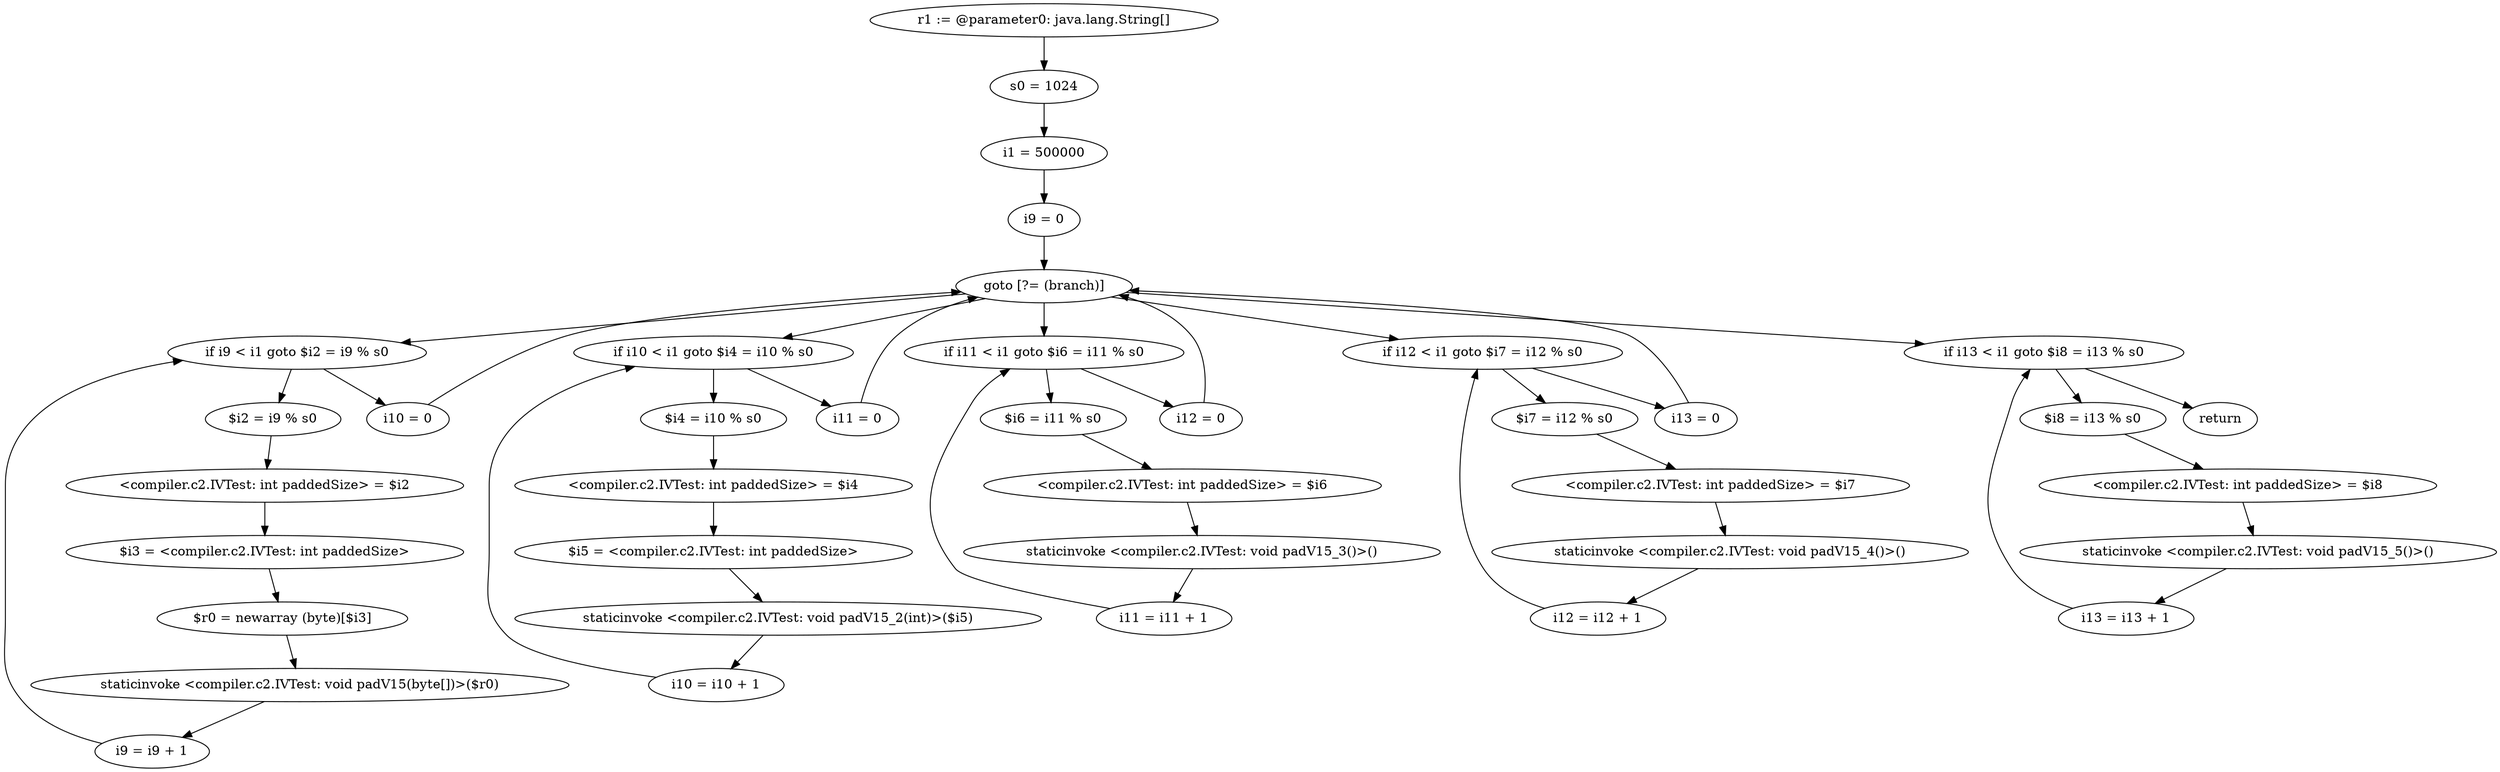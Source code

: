 digraph "unitGraph" {
    "r1 := @parameter0: java.lang.String[]"
    "s0 = 1024"
    "i1 = 500000"
    "i9 = 0"
    "goto [?= (branch)]"
    "$i2 = i9 % s0"
    "<compiler.c2.IVTest: int paddedSize> = $i2"
    "$i3 = <compiler.c2.IVTest: int paddedSize>"
    "$r0 = newarray (byte)[$i3]"
    "staticinvoke <compiler.c2.IVTest: void padV15(byte[])>($r0)"
    "i9 = i9 + 1"
    "if i9 < i1 goto $i2 = i9 % s0"
    "i10 = 0"
    "$i4 = i10 % s0"
    "<compiler.c2.IVTest: int paddedSize> = $i4"
    "$i5 = <compiler.c2.IVTest: int paddedSize>"
    "staticinvoke <compiler.c2.IVTest: void padV15_2(int)>($i5)"
    "i10 = i10 + 1"
    "if i10 < i1 goto $i4 = i10 % s0"
    "i11 = 0"
    "$i6 = i11 % s0"
    "<compiler.c2.IVTest: int paddedSize> = $i6"
    "staticinvoke <compiler.c2.IVTest: void padV15_3()>()"
    "i11 = i11 + 1"
    "if i11 < i1 goto $i6 = i11 % s0"
    "i12 = 0"
    "$i7 = i12 % s0"
    "<compiler.c2.IVTest: int paddedSize> = $i7"
    "staticinvoke <compiler.c2.IVTest: void padV15_4()>()"
    "i12 = i12 + 1"
    "if i12 < i1 goto $i7 = i12 % s0"
    "i13 = 0"
    "$i8 = i13 % s0"
    "<compiler.c2.IVTest: int paddedSize> = $i8"
    "staticinvoke <compiler.c2.IVTest: void padV15_5()>()"
    "i13 = i13 + 1"
    "if i13 < i1 goto $i8 = i13 % s0"
    "return"
    "r1 := @parameter0: java.lang.String[]"->"s0 = 1024";
    "s0 = 1024"->"i1 = 500000";
    "i1 = 500000"->"i9 = 0";
    "i9 = 0"->"goto [?= (branch)]";
    "goto [?= (branch)]"->"if i9 < i1 goto $i2 = i9 % s0";
    "$i2 = i9 % s0"->"<compiler.c2.IVTest: int paddedSize> = $i2";
    "<compiler.c2.IVTest: int paddedSize> = $i2"->"$i3 = <compiler.c2.IVTest: int paddedSize>";
    "$i3 = <compiler.c2.IVTest: int paddedSize>"->"$r0 = newarray (byte)[$i3]";
    "$r0 = newarray (byte)[$i3]"->"staticinvoke <compiler.c2.IVTest: void padV15(byte[])>($r0)";
    "staticinvoke <compiler.c2.IVTest: void padV15(byte[])>($r0)"->"i9 = i9 + 1";
    "i9 = i9 + 1"->"if i9 < i1 goto $i2 = i9 % s0";
    "if i9 < i1 goto $i2 = i9 % s0"->"i10 = 0";
    "if i9 < i1 goto $i2 = i9 % s0"->"$i2 = i9 % s0";
    "i10 = 0"->"goto [?= (branch)]";
    "goto [?= (branch)]"->"if i10 < i1 goto $i4 = i10 % s0";
    "$i4 = i10 % s0"->"<compiler.c2.IVTest: int paddedSize> = $i4";
    "<compiler.c2.IVTest: int paddedSize> = $i4"->"$i5 = <compiler.c2.IVTest: int paddedSize>";
    "$i5 = <compiler.c2.IVTest: int paddedSize>"->"staticinvoke <compiler.c2.IVTest: void padV15_2(int)>($i5)";
    "staticinvoke <compiler.c2.IVTest: void padV15_2(int)>($i5)"->"i10 = i10 + 1";
    "i10 = i10 + 1"->"if i10 < i1 goto $i4 = i10 % s0";
    "if i10 < i1 goto $i4 = i10 % s0"->"i11 = 0";
    "if i10 < i1 goto $i4 = i10 % s0"->"$i4 = i10 % s0";
    "i11 = 0"->"goto [?= (branch)]";
    "goto [?= (branch)]"->"if i11 < i1 goto $i6 = i11 % s0";
    "$i6 = i11 % s0"->"<compiler.c2.IVTest: int paddedSize> = $i6";
    "<compiler.c2.IVTest: int paddedSize> = $i6"->"staticinvoke <compiler.c2.IVTest: void padV15_3()>()";
    "staticinvoke <compiler.c2.IVTest: void padV15_3()>()"->"i11 = i11 + 1";
    "i11 = i11 + 1"->"if i11 < i1 goto $i6 = i11 % s0";
    "if i11 < i1 goto $i6 = i11 % s0"->"i12 = 0";
    "if i11 < i1 goto $i6 = i11 % s0"->"$i6 = i11 % s0";
    "i12 = 0"->"goto [?= (branch)]";
    "goto [?= (branch)]"->"if i12 < i1 goto $i7 = i12 % s0";
    "$i7 = i12 % s0"->"<compiler.c2.IVTest: int paddedSize> = $i7";
    "<compiler.c2.IVTest: int paddedSize> = $i7"->"staticinvoke <compiler.c2.IVTest: void padV15_4()>()";
    "staticinvoke <compiler.c2.IVTest: void padV15_4()>()"->"i12 = i12 + 1";
    "i12 = i12 + 1"->"if i12 < i1 goto $i7 = i12 % s0";
    "if i12 < i1 goto $i7 = i12 % s0"->"i13 = 0";
    "if i12 < i1 goto $i7 = i12 % s0"->"$i7 = i12 % s0";
    "i13 = 0"->"goto [?= (branch)]";
    "goto [?= (branch)]"->"if i13 < i1 goto $i8 = i13 % s0";
    "$i8 = i13 % s0"->"<compiler.c2.IVTest: int paddedSize> = $i8";
    "<compiler.c2.IVTest: int paddedSize> = $i8"->"staticinvoke <compiler.c2.IVTest: void padV15_5()>()";
    "staticinvoke <compiler.c2.IVTest: void padV15_5()>()"->"i13 = i13 + 1";
    "i13 = i13 + 1"->"if i13 < i1 goto $i8 = i13 % s0";
    "if i13 < i1 goto $i8 = i13 % s0"->"return";
    "if i13 < i1 goto $i8 = i13 % s0"->"$i8 = i13 % s0";
}
